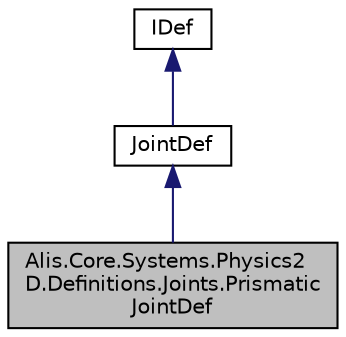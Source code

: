 digraph "Alis.Core.Systems.Physics2D.Definitions.Joints.PrismaticJointDef"
{
 // LATEX_PDF_SIZE
  edge [fontname="Helvetica",fontsize="10",labelfontname="Helvetica",labelfontsize="10"];
  node [fontname="Helvetica",fontsize="10",shape=record];
  Node1 [label="Alis.Core.Systems.Physics2\lD.Definitions.Joints.Prismatic\lJointDef",height=0.2,width=0.4,color="black", fillcolor="grey75", style="filled", fontcolor="black",tooltip="Prismatic joint definition. This requires defining a line of motion using an axis and an anchor point..."];
  Node2 -> Node1 [dir="back",color="midnightblue",fontsize="10",style="solid",fontname="Helvetica"];
  Node2 [label="JointDef",height=0.2,width=0.4,color="black", fillcolor="white", style="filled",URL="$class_alis_1_1_core_1_1_systems_1_1_physics2_d_1_1_definitions_1_1_joints_1_1_joint_def.html",tooltip="The joint def class"];
  Node3 -> Node2 [dir="back",color="midnightblue",fontsize="10",style="solid",fontname="Helvetica"];
  Node3 [label="IDef",height=0.2,width=0.4,color="black", fillcolor="white", style="filled",URL="$interface_alis_1_1_core_1_1_systems_1_1_physics2_d_1_1_definitions_1_1_i_def.html",tooltip="The def interface"];
}
